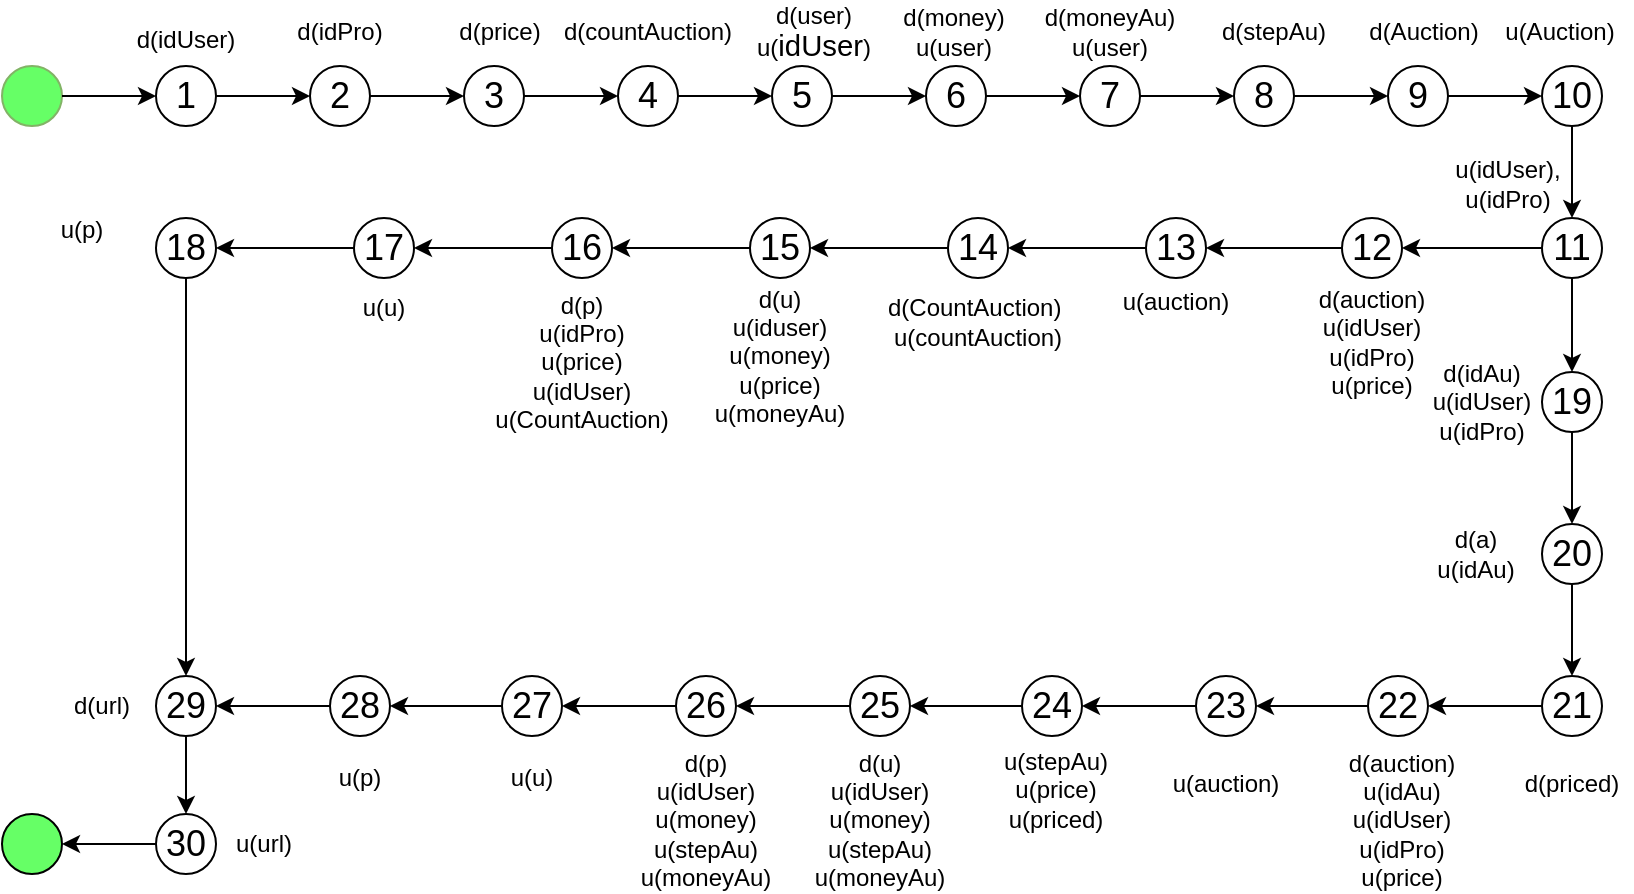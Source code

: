 <mxfile version="20.5.3" type="device" pages="2"><diagram id="gyA1B5A3xgn15-kdTmgd" name="Trang-1"><mxGraphModel dx="865" dy="476" grid="0" gridSize="10" guides="1" tooltips="1" connect="1" arrows="1" fold="1" page="1" pageScale="1" pageWidth="827" pageHeight="1169" math="0" shadow="0"><root><mxCell id="0"/><mxCell id="1" parent="0"/><mxCell id="KgHcM99Nv7FXmWauS0tB-2" value="d(idUser)" style="text;html=1;strokeColor=none;fillColor=none;align=center;verticalAlign=middle;whiteSpace=wrap;rounded=0;" parent="1" vertex="1"><mxGeometry x="78" y="174.5" width="50" height="21" as="geometry"/></mxCell><mxCell id="KgHcM99Nv7FXmWauS0tB-3" value="d(idPro)" style="text;html=1;strokeColor=none;fillColor=none;align=center;verticalAlign=middle;whiteSpace=wrap;rounded=0;" parent="1" vertex="1"><mxGeometry x="150" y="165.5" width="60" height="30" as="geometry"/></mxCell><mxCell id="KgHcM99Nv7FXmWauS0tB-4" value="d(price)" style="text;html=1;strokeColor=none;fillColor=none;align=center;verticalAlign=middle;whiteSpace=wrap;rounded=0;" parent="1" vertex="1"><mxGeometry x="230" y="165.5" width="60" height="30" as="geometry"/></mxCell><mxCell id="KgHcM99Nv7FXmWauS0tB-5" value="d(countAuction)" style="text;html=1;strokeColor=none;fillColor=none;align=center;verticalAlign=middle;whiteSpace=wrap;rounded=0;" parent="1" vertex="1"><mxGeometry x="304" y="165.5" width="60" height="30" as="geometry"/></mxCell><mxCell id="KgHcM99Nv7FXmWauS0tB-6" value="d(user)&lt;br&gt;u(&lt;span style=&quot;font-size:11.0pt;line-height:107%;&lt;br/&gt;font-family:&amp;quot;Calibri&amp;quot;,sans-serif;mso-ascii-theme-font:minor-latin;mso-fareast-font-family:&lt;br/&gt;Calibri;mso-fareast-theme-font:minor-latin;mso-hansi-theme-font:minor-latin;&lt;br/&gt;mso-bidi-font-family:&amp;quot;Times New Roman&amp;quot;;mso-bidi-theme-font:minor-bidi;&lt;br/&gt;mso-ansi-language:EN-US;mso-fareast-language:EN-US;mso-bidi-language:AR-SA&quot;&gt;idUser&lt;/span&gt;)" style="text;html=1;strokeColor=none;fillColor=none;align=center;verticalAlign=middle;whiteSpace=wrap;rounded=0;" parent="1" vertex="1"><mxGeometry x="387" y="165.5" width="60" height="30" as="geometry"/></mxCell><mxCell id="KgHcM99Nv7FXmWauS0tB-7" value="d(money)&lt;br&gt;u(user)" style="text;html=1;strokeColor=none;fillColor=none;align=center;verticalAlign=middle;whiteSpace=wrap;rounded=0;" parent="1" vertex="1"><mxGeometry x="457" y="165.5" width="60" height="30" as="geometry"/></mxCell><mxCell id="KgHcM99Nv7FXmWauS0tB-8" value="d(moneyAu)&lt;br&gt;u(user)" style="text;html=1;strokeColor=none;fillColor=none;align=center;verticalAlign=middle;whiteSpace=wrap;rounded=0;" parent="1" vertex="1"><mxGeometry x="535" y="165.5" width="60" height="30" as="geometry"/></mxCell><mxCell id="KgHcM99Nv7FXmWauS0tB-9" value="d(stepAu)" style="text;html=1;strokeColor=none;fillColor=none;align=center;verticalAlign=middle;whiteSpace=wrap;rounded=0;" parent="1" vertex="1"><mxGeometry x="617" y="165.5" width="60" height="30" as="geometry"/></mxCell><mxCell id="KgHcM99Nv7FXmWauS0tB-10" value="d(Auction)" style="text;html=1;strokeColor=none;fillColor=none;align=center;verticalAlign=middle;whiteSpace=wrap;rounded=0;" parent="1" vertex="1"><mxGeometry x="692" y="165.5" width="60" height="30" as="geometry"/></mxCell><mxCell id="KgHcM99Nv7FXmWauS0tB-11" value="u(Auction)" style="text;html=1;strokeColor=none;fillColor=none;align=center;verticalAlign=middle;whiteSpace=wrap;rounded=0;" parent="1" vertex="1"><mxGeometry x="760" y="165.5" width="60" height="30" as="geometry"/></mxCell><mxCell id="KgHcM99Nv7FXmWauS0tB-12" value="u(idUser),&lt;br&gt;u(idPro)" style="text;html=1;strokeColor=none;fillColor=none;align=center;verticalAlign=middle;whiteSpace=wrap;rounded=0;" parent="1" vertex="1"><mxGeometry x="739" y="246" width="50" height="21" as="geometry"/></mxCell><mxCell id="KgHcM99Nv7FXmWauS0tB-96" value="d(idAu)&lt;br&gt;u(idUser)&lt;br&gt;u(idPro)" style="text;html=1;strokeColor=none;fillColor=none;align=center;verticalAlign=middle;whiteSpace=wrap;rounded=0;" parent="1" vertex="1"><mxGeometry x="721" y="351" width="60" height="30" as="geometry"/></mxCell><mxCell id="DpMJpt_DllfcZc1Ymf7e-11" value="&lt;font style=&quot;font-size: 18px;&quot;&gt;6&lt;/font&gt;" style="ellipse;whiteSpace=wrap;html=1;container=0;" parent="1" vertex="1"><mxGeometry x="473" y="198" width="30" height="30" as="geometry"/></mxCell><mxCell id="DpMJpt_DllfcZc1Ymf7e-18" value="&lt;font style=&quot;font-size: 18px;&quot;&gt;7&lt;/font&gt;" style="ellipse;whiteSpace=wrap;html=1;container=0;" parent="1" vertex="1"><mxGeometry x="550" y="198" width="30" height="30" as="geometry"/></mxCell><mxCell id="DpMJpt_DllfcZc1Ymf7e-19" value="" style="edgeStyle=orthogonalEdgeStyle;rounded=0;orthogonalLoop=1;jettySize=auto;html=1;fontSize=18;" parent="1" source="DpMJpt_DllfcZc1Ymf7e-11" target="DpMJpt_DllfcZc1Ymf7e-18" edge="1"><mxGeometry relative="1" as="geometry"/></mxCell><mxCell id="DpMJpt_DllfcZc1Ymf7e-21" value="" style="edgeStyle=orthogonalEdgeStyle;rounded=0;orthogonalLoop=1;jettySize=auto;html=1;fontSize=18;" parent="1" source="DpMJpt_DllfcZc1Ymf7e-18" target="DpMJpt_DllfcZc1Ymf7e-20" edge="1"><mxGeometry relative="1" as="geometry"/></mxCell><mxCell id="DpMJpt_DllfcZc1Ymf7e-1" value="&lt;font style=&quot;font-size: 18px;&quot;&gt;1&lt;/font&gt;" style="ellipse;whiteSpace=wrap;html=1;flipH=0;flipV=1;direction=west;container=0;" parent="1" vertex="1"><mxGeometry x="88" y="198" width="30" height="30" as="geometry"/></mxCell><mxCell id="DpMJpt_DllfcZc1Ymf7e-2" value="&lt;font style=&quot;font-size: 18px;&quot;&gt;2&lt;/font&gt;" style="ellipse;whiteSpace=wrap;html=1;flipH=0;flipV=1;direction=west;container=0;" parent="1" vertex="1"><mxGeometry x="165" y="198" width="30" height="30" as="geometry"/></mxCell><mxCell id="DpMJpt_DllfcZc1Ymf7e-3" value="" style="edgeStyle=orthogonalEdgeStyle;rounded=0;orthogonalLoop=1;jettySize=auto;html=1;fontSize=18;" parent="1" source="DpMJpt_DllfcZc1Ymf7e-1" target="DpMJpt_DllfcZc1Ymf7e-2" edge="1"><mxGeometry relative="1" as="geometry"/></mxCell><mxCell id="DpMJpt_DllfcZc1Ymf7e-4" value="&lt;font style=&quot;font-size: 18px;&quot;&gt;3&lt;/font&gt;" style="ellipse;whiteSpace=wrap;html=1;flipH=0;flipV=1;direction=west;container=0;" parent="1" vertex="1"><mxGeometry x="242" y="198" width="30" height="30" as="geometry"/></mxCell><mxCell id="DpMJpt_DllfcZc1Ymf7e-17" value="" style="edgeStyle=orthogonalEdgeStyle;rounded=0;orthogonalLoop=1;jettySize=auto;html=1;fontSize=18;" parent="1" source="DpMJpt_DllfcZc1Ymf7e-2" target="DpMJpt_DllfcZc1Ymf7e-4" edge="1"><mxGeometry relative="1" as="geometry"/></mxCell><mxCell id="DpMJpt_DllfcZc1Ymf7e-6" value="&lt;font style=&quot;font-size: 18px;&quot;&gt;4&lt;/font&gt;" style="ellipse;whiteSpace=wrap;html=1;flipH=0;flipV=1;direction=west;container=0;" parent="1" vertex="1"><mxGeometry x="319" y="198" width="30" height="30" as="geometry"/></mxCell><mxCell id="DpMJpt_DllfcZc1Ymf7e-7" value="" style="edgeStyle=orthogonalEdgeStyle;rounded=0;orthogonalLoop=1;jettySize=auto;html=1;fontSize=18;" parent="1" source="DpMJpt_DllfcZc1Ymf7e-4" target="DpMJpt_DllfcZc1Ymf7e-6" edge="1"><mxGeometry relative="1" as="geometry"/></mxCell><mxCell id="DpMJpt_DllfcZc1Ymf7e-9" value="&lt;font style=&quot;font-size: 18px;&quot;&gt;5&lt;/font&gt;" style="ellipse;whiteSpace=wrap;html=1;flipH=0;flipV=1;direction=west;container=0;" parent="1" vertex="1"><mxGeometry x="396" y="198" width="30" height="30" as="geometry"/></mxCell><mxCell id="DpMJpt_DllfcZc1Ymf7e-12" value="" style="edgeStyle=orthogonalEdgeStyle;rounded=0;orthogonalLoop=1;jettySize=auto;html=1;fontSize=18;" parent="1" source="DpMJpt_DllfcZc1Ymf7e-9" target="DpMJpt_DllfcZc1Ymf7e-11" edge="1"><mxGeometry relative="1" as="geometry"/></mxCell><mxCell id="DpMJpt_DllfcZc1Ymf7e-10" value="" style="edgeStyle=orthogonalEdgeStyle;rounded=0;orthogonalLoop=1;jettySize=auto;html=1;fontSize=18;" parent="1" source="DpMJpt_DllfcZc1Ymf7e-6" target="DpMJpt_DllfcZc1Ymf7e-9" edge="1"><mxGeometry relative="1" as="geometry"/></mxCell><mxCell id="DpMJpt_DllfcZc1Ymf7e-20" value="&lt;font style=&quot;font-size: 18px;&quot;&gt;8&lt;/font&gt;" style="ellipse;whiteSpace=wrap;html=1;container=0;" parent="1" vertex="1"><mxGeometry x="627" y="198" width="30" height="30" as="geometry"/></mxCell><mxCell id="DpMJpt_DllfcZc1Ymf7e-22" value="&lt;font style=&quot;font-size: 18px;&quot;&gt;9&lt;/font&gt;" style="ellipse;whiteSpace=wrap;html=1;container=0;" parent="1" vertex="1"><mxGeometry x="704" y="198" width="30" height="30" as="geometry"/></mxCell><mxCell id="DpMJpt_DllfcZc1Ymf7e-23" value="" style="edgeStyle=orthogonalEdgeStyle;rounded=0;orthogonalLoop=1;jettySize=auto;html=1;fontSize=18;" parent="1" source="DpMJpt_DllfcZc1Ymf7e-20" target="DpMJpt_DllfcZc1Ymf7e-22" edge="1"><mxGeometry relative="1" as="geometry"/></mxCell><mxCell id="DpMJpt_DllfcZc1Ymf7e-28" value="&lt;font style=&quot;font-size: 18px;&quot;&gt;10&lt;/font&gt;" style="ellipse;whiteSpace=wrap;html=1;container=0;" parent="1" vertex="1"><mxGeometry x="781" y="198" width="30" height="30" as="geometry"/></mxCell><mxCell id="DpMJpt_DllfcZc1Ymf7e-29" value="" style="edgeStyle=orthogonalEdgeStyle;rounded=0;orthogonalLoop=1;jettySize=auto;html=1;fontSize=18;" parent="1" source="DpMJpt_DllfcZc1Ymf7e-22" target="DpMJpt_DllfcZc1Ymf7e-28" edge="1"><mxGeometry relative="1" as="geometry"/></mxCell><mxCell id="DpMJpt_DllfcZc1Ymf7e-33" value="&lt;font style=&quot;font-size: 18px;&quot;&gt;11&lt;/font&gt;" style="ellipse;whiteSpace=wrap;html=1;container=0;" parent="1" vertex="1"><mxGeometry x="781" y="274" width="30" height="30" as="geometry"/></mxCell><mxCell id="DpMJpt_DllfcZc1Ymf7e-34" value="" style="edgeStyle=orthogonalEdgeStyle;rounded=0;orthogonalLoop=1;jettySize=auto;html=1;fontSize=18;" parent="1" source="DpMJpt_DllfcZc1Ymf7e-28" target="DpMJpt_DllfcZc1Ymf7e-33" edge="1"><mxGeometry relative="1" as="geometry"/></mxCell><mxCell id="DpMJpt_DllfcZc1Ymf7e-36" value="&lt;font style=&quot;font-size: 18px;&quot;&gt;12&lt;/font&gt;" style="ellipse;whiteSpace=wrap;html=1;container=0;" parent="1" vertex="1"><mxGeometry x="681" y="274" width="30" height="30" as="geometry"/></mxCell><mxCell id="DpMJpt_DllfcZc1Ymf7e-37" value="" style="edgeStyle=orthogonalEdgeStyle;rounded=0;orthogonalLoop=1;jettySize=auto;html=1;fontSize=18;" parent="1" source="DpMJpt_DllfcZc1Ymf7e-33" target="DpMJpt_DllfcZc1Ymf7e-36" edge="1"><mxGeometry relative="1" as="geometry"/></mxCell><mxCell id="DpMJpt_DllfcZc1Ymf7e-40" value="&lt;font style=&quot;font-size: 18px;&quot;&gt;14&lt;/font&gt;" style="ellipse;whiteSpace=wrap;html=1;container=0;" parent="1" vertex="1"><mxGeometry x="484" y="274" width="30" height="30" as="geometry"/></mxCell><mxCell id="DpMJpt_DllfcZc1Ymf7e-42" value="&lt;font style=&quot;font-size: 18px;&quot;&gt;15&lt;/font&gt;" style="ellipse;whiteSpace=wrap;html=1;container=0;" parent="1" vertex="1"><mxGeometry x="385" y="274" width="30" height="30" as="geometry"/></mxCell><mxCell id="DpMJpt_DllfcZc1Ymf7e-43" value="" style="edgeStyle=orthogonalEdgeStyle;rounded=0;orthogonalLoop=1;jettySize=auto;html=1;fontSize=18;" parent="1" source="DpMJpt_DllfcZc1Ymf7e-40" target="DpMJpt_DllfcZc1Ymf7e-42" edge="1"><mxGeometry relative="1" as="geometry"/></mxCell><mxCell id="DpMJpt_DllfcZc1Ymf7e-44" value="&lt;font style=&quot;font-size: 18px;&quot;&gt;16&lt;/font&gt;" style="ellipse;whiteSpace=wrap;html=1;container=0;" parent="1" vertex="1"><mxGeometry x="286" y="274" width="30" height="30" as="geometry"/></mxCell><mxCell id="DpMJpt_DllfcZc1Ymf7e-45" value="" style="edgeStyle=orthogonalEdgeStyle;rounded=0;orthogonalLoop=1;jettySize=auto;html=1;fontSize=18;" parent="1" source="DpMJpt_DllfcZc1Ymf7e-42" target="DpMJpt_DllfcZc1Ymf7e-44" edge="1"><mxGeometry relative="1" as="geometry"/></mxCell><mxCell id="DpMJpt_DllfcZc1Ymf7e-46" value="&lt;span style=&quot;font-size: 18px;&quot;&gt;17&lt;/span&gt;" style="ellipse;whiteSpace=wrap;html=1;container=0;" parent="1" vertex="1"><mxGeometry x="187" y="274" width="30" height="30" as="geometry"/></mxCell><mxCell id="DpMJpt_DllfcZc1Ymf7e-47" value="" style="edgeStyle=orthogonalEdgeStyle;rounded=0;orthogonalLoop=1;jettySize=auto;html=1;fontSize=18;" parent="1" source="DpMJpt_DllfcZc1Ymf7e-44" target="DpMJpt_DllfcZc1Ymf7e-46" edge="1"><mxGeometry relative="1" as="geometry"/></mxCell><mxCell id="DpMJpt_DllfcZc1Ymf7e-48" value="&lt;font style=&quot;font-size: 18px;&quot;&gt;18&lt;/font&gt;" style="ellipse;whiteSpace=wrap;html=1;container=0;" parent="1" vertex="1"><mxGeometry x="88" y="274" width="30" height="30" as="geometry"/></mxCell><mxCell id="DpMJpt_DllfcZc1Ymf7e-49" value="" style="edgeStyle=orthogonalEdgeStyle;rounded=0;orthogonalLoop=1;jettySize=auto;html=1;fontSize=18;" parent="1" source="DpMJpt_DllfcZc1Ymf7e-46" target="DpMJpt_DllfcZc1Ymf7e-48" edge="1"><mxGeometry relative="1" as="geometry"/></mxCell><mxCell id="DpMJpt_DllfcZc1Ymf7e-50" value="&lt;font style=&quot;font-size: 18px;&quot;&gt;19&lt;/font&gt;" style="ellipse;whiteSpace=wrap;html=1;container=0;" parent="1" vertex="1"><mxGeometry x="781" y="351" width="30" height="30" as="geometry"/></mxCell><mxCell id="DpMJpt_DllfcZc1Ymf7e-88" value="" style="edgeStyle=orthogonalEdgeStyle;rounded=0;orthogonalLoop=1;jettySize=auto;html=1;fontSize=18;" parent="1" source="DpMJpt_DllfcZc1Ymf7e-33" target="DpMJpt_DllfcZc1Ymf7e-50" edge="1"><mxGeometry relative="1" as="geometry"/></mxCell><mxCell id="DpMJpt_DllfcZc1Ymf7e-52" value="&lt;font style=&quot;font-size: 18px;&quot;&gt;20&lt;/font&gt;" style="ellipse;whiteSpace=wrap;html=1;container=0;" parent="1" vertex="1"><mxGeometry x="781" y="427" width="30" height="30" as="geometry"/></mxCell><mxCell id="DpMJpt_DllfcZc1Ymf7e-53" value="" style="edgeStyle=orthogonalEdgeStyle;rounded=0;orthogonalLoop=1;jettySize=auto;html=1;fontSize=18;" parent="1" source="DpMJpt_DllfcZc1Ymf7e-50" target="DpMJpt_DllfcZc1Ymf7e-52" edge="1"><mxGeometry relative="1" as="geometry"/></mxCell><mxCell id="DpMJpt_DllfcZc1Ymf7e-75" value="" style="ellipse;whiteSpace=wrap;html=1;flipH=0;flipV=1;direction=west;container=0;fillColor=#66FF66;strokeColor=#82b366;" parent="1" vertex="1"><mxGeometry x="11" y="198" width="30" height="30" as="geometry"/></mxCell><mxCell id="DpMJpt_DllfcZc1Ymf7e-76" value="" style="edgeStyle=orthogonalEdgeStyle;rounded=0;orthogonalLoop=1;jettySize=auto;html=1;fontSize=18;" parent="1" source="DpMJpt_DllfcZc1Ymf7e-75" target="DpMJpt_DllfcZc1Ymf7e-1" edge="1"><mxGeometry relative="1" as="geometry"/></mxCell><mxCell id="DpMJpt_DllfcZc1Ymf7e-38" value="&lt;font style=&quot;font-size: 18px;&quot;&gt;13&lt;/font&gt;" style="ellipse;whiteSpace=wrap;html=1;container=0;" parent="1" vertex="1"><mxGeometry x="583" y="274" width="30" height="30" as="geometry"/></mxCell><mxCell id="DpMJpt_DllfcZc1Ymf7e-39" value="" style="edgeStyle=orthogonalEdgeStyle;rounded=0;orthogonalLoop=1;jettySize=auto;html=1;fontSize=18;" parent="1" source="DpMJpt_DllfcZc1Ymf7e-36" target="DpMJpt_DllfcZc1Ymf7e-38" edge="1"><mxGeometry relative="1" as="geometry"/></mxCell><mxCell id="DpMJpt_DllfcZc1Ymf7e-41" value="" style="edgeStyle=orthogonalEdgeStyle;rounded=0;orthogonalLoop=1;jettySize=auto;html=1;fontSize=18;" parent="1" source="DpMJpt_DllfcZc1Ymf7e-38" target="DpMJpt_DllfcZc1Ymf7e-40" edge="1"><mxGeometry relative="1" as="geometry"/></mxCell><mxCell id="DpMJpt_DllfcZc1Ymf7e-89" value="" style="edgeStyle=orthogonalEdgeStyle;rounded=0;orthogonalLoop=1;jettySize=auto;html=1;fontSize=18;" parent="1" source="DpMJpt_DllfcZc1Ymf7e-48" target="DpMJpt_DllfcZc1Ymf7e-70" edge="1"><mxGeometry relative="1" as="geometry"/></mxCell><mxCell id="KgHcM99Nv7FXmWauS0tB-13" value="d(auction)&lt;br&gt;u(idUser)&lt;br&gt;u(idPro)&lt;br&gt;u(price)" style="text;html=1;strokeColor=none;fillColor=none;align=center;verticalAlign=middle;whiteSpace=wrap;rounded=0;" parent="1" vertex="1"><mxGeometry x="666" y="321" width="60" height="30" as="geometry"/></mxCell><mxCell id="KgHcM99Nv7FXmWauS0tB-80" value="u(auction)" style="text;html=1;strokeColor=none;fillColor=none;align=center;verticalAlign=middle;whiteSpace=wrap;rounded=0;" parent="1" vertex="1"><mxGeometry x="568" y="301" width="60" height="30" as="geometry"/></mxCell><mxCell id="KgHcM99Nv7FXmWauS0tB-81" value="&lt;span&gt;d(CountAuction)&amp;nbsp;&lt;br&gt;u(countAuction)&lt;br&gt;&lt;/span&gt;" style="text;html=1;strokeColor=none;fillColor=none;align=center;verticalAlign=middle;whiteSpace=wrap;rounded=0;" parent="1" vertex="1"><mxGeometry x="469" y="311" width="60" height="30" as="geometry"/></mxCell><mxCell id="KgHcM99Nv7FXmWauS0tB-82" value="d(u)&lt;br&gt;u(iduser)&lt;br&gt;u(money)&lt;br&gt;u(price)&lt;br&gt;u(moneyAu)" style="text;html=1;strokeColor=none;fillColor=none;align=center;verticalAlign=middle;whiteSpace=wrap;rounded=0;" parent="1" vertex="1"><mxGeometry x="370" y="328" width="60" height="30" as="geometry"/></mxCell><mxCell id="KgHcM99Nv7FXmWauS0tB-83" value="d(p)&lt;br&gt;u(idPro)&lt;br&gt;u(price)&lt;br&gt;u(idUser)&lt;br&gt;u(CountAuction)" style="text;html=1;strokeColor=none;fillColor=none;align=center;verticalAlign=middle;whiteSpace=wrap;rounded=0;" parent="1" vertex="1"><mxGeometry x="271" y="331" width="60" height="30" as="geometry"/></mxCell><mxCell id="KgHcM99Nv7FXmWauS0tB-84" value="u(u)" style="text;html=1;strokeColor=none;fillColor=none;align=center;verticalAlign=middle;whiteSpace=wrap;rounded=0;" parent="1" vertex="1"><mxGeometry x="172" y="304" width="60" height="30" as="geometry"/></mxCell><mxCell id="KgHcM99Nv7FXmWauS0tB-85" value="u(p)" style="text;html=1;strokeColor=none;fillColor=none;align=center;verticalAlign=middle;whiteSpace=wrap;rounded=0;" parent="1" vertex="1"><mxGeometry x="21" y="265" width="60" height="30" as="geometry"/></mxCell><mxCell id="DpMJpt_DllfcZc1Ymf7e-55" value="" style="edgeStyle=orthogonalEdgeStyle;rounded=0;orthogonalLoop=1;jettySize=auto;html=1;fontSize=18;" parent="1" source="DpMJpt_DllfcZc1Ymf7e-52" target="DpMJpt_DllfcZc1Ymf7e-54" edge="1"><mxGeometry relative="1" as="geometry"/></mxCell><mxCell id="KgHcM99Nv7FXmWauS0tB-95" value="d(a)&lt;br&gt;u(idAu)" style="text;html=1;strokeColor=none;fillColor=none;align=center;verticalAlign=middle;whiteSpace=wrap;rounded=0;" parent="1" vertex="1"><mxGeometry x="718" y="427" width="60" height="30" as="geometry"/></mxCell><mxCell id="KgHcM99Nv7FXmWauS0tB-93" value="d(priced)" style="text;html=1;strokeColor=none;fillColor=none;align=center;verticalAlign=middle;whiteSpace=wrap;rounded=0;" parent="1" vertex="1"><mxGeometry x="766" y="542" width="60" height="30" as="geometry"/></mxCell><mxCell id="DpMJpt_DllfcZc1Ymf7e-77" value="" style="ellipse;whiteSpace=wrap;html=1;container=0;fillColor=#66FF66;" parent="1" vertex="1"><mxGeometry x="11" y="572" width="30" height="30" as="geometry"/></mxCell><mxCell id="DpMJpt_DllfcZc1Ymf7e-72" value="&lt;font style=&quot;font-size: 18px;&quot;&gt;30&lt;/font&gt;" style="ellipse;whiteSpace=wrap;html=1;container=0;" parent="1" vertex="1"><mxGeometry x="88" y="572" width="30" height="30" as="geometry"/></mxCell><mxCell id="DpMJpt_DllfcZc1Ymf7e-78" value="" style="edgeStyle=orthogonalEdgeStyle;rounded=0;orthogonalLoop=1;jettySize=auto;html=1;fontSize=18;" parent="1" source="DpMJpt_DllfcZc1Ymf7e-72" target="DpMJpt_DllfcZc1Ymf7e-77" edge="1"><mxGeometry relative="1" as="geometry"/></mxCell><mxCell id="DpMJpt_DllfcZc1Ymf7e-91" value="" style="edgeStyle=orthogonalEdgeStyle;rounded=0;orthogonalLoop=1;jettySize=auto;html=1;fontSize=18;" parent="1" source="DpMJpt_DllfcZc1Ymf7e-70" target="DpMJpt_DllfcZc1Ymf7e-72" edge="1"><mxGeometry relative="1" as="geometry"/></mxCell><mxCell id="KgHcM99Nv7FXmWauS0tB-87" value="u(url)" style="text;html=1;strokeColor=none;fillColor=none;align=center;verticalAlign=middle;whiteSpace=wrap;rounded=0;" parent="1" vertex="1"><mxGeometry x="112" y="572" width="60" height="30" as="geometry"/></mxCell><mxCell id="KgHcM99Nv7FXmWauS0tB-88" value="u(p)" style="text;html=1;strokeColor=none;fillColor=none;align=center;verticalAlign=middle;whiteSpace=wrap;rounded=0;" parent="1" vertex="1"><mxGeometry x="160" y="539" width="60" height="30" as="geometry"/></mxCell><mxCell id="KgHcM99Nv7FXmWauS0tB-89" value="u(u)" style="text;html=1;strokeColor=none;fillColor=none;align=center;verticalAlign=middle;whiteSpace=wrap;rounded=0;" parent="1" vertex="1"><mxGeometry x="246" y="539" width="60" height="30" as="geometry"/></mxCell><mxCell id="KgHcM99Nv7FXmWauS0tB-90" value="d(p)&lt;br&gt;u(idUser)&lt;br&gt;u(money)&lt;br&gt;u(stepAu)&lt;br&gt;u(moneyAu)&lt;br&gt;" style="text;html=1;strokeColor=none;fillColor=none;align=center;verticalAlign=middle;whiteSpace=wrap;rounded=0;" parent="1" vertex="1"><mxGeometry x="333" y="560" width="60" height="30" as="geometry"/></mxCell><mxCell id="KgHcM99Nv7FXmWauS0tB-91" value="u(stepAu)&lt;br&gt;u(price)&lt;br&gt;u(priced)" style="text;html=1;strokeColor=none;fillColor=none;align=center;verticalAlign=middle;whiteSpace=wrap;rounded=0;" parent="1" vertex="1"><mxGeometry x="508" y="545" width="60" height="30" as="geometry"/></mxCell><mxCell id="KgHcM99Nv7FXmWauS0tB-92" value="u(auction)" style="text;html=1;strokeColor=none;fillColor=none;align=center;verticalAlign=middle;whiteSpace=wrap;rounded=0;" parent="1" vertex="1"><mxGeometry x="593" y="542" width="60" height="30" as="geometry"/></mxCell><mxCell id="KgHcM99Nv7FXmWauS0tB-94" value="d(auction)&lt;br&gt;u(idAu)&lt;br&gt;u(idUser)&lt;br&gt;u(idPro)&lt;br&gt;u(price)" style="text;html=1;strokeColor=none;fillColor=none;align=center;verticalAlign=middle;whiteSpace=wrap;rounded=0;" parent="1" vertex="1"><mxGeometry x="681" y="560" width="60" height="30" as="geometry"/></mxCell><mxCell id="DpMJpt_DllfcZc1Ymf7e-54" value="&lt;font style=&quot;font-size: 18px;&quot;&gt;21&lt;/font&gt;" style="ellipse;whiteSpace=wrap;html=1;container=0;" parent="1" vertex="1"><mxGeometry x="781" y="503" width="30" height="30" as="geometry"/></mxCell><mxCell id="DpMJpt_DllfcZc1Ymf7e-57" value="" style="edgeStyle=orthogonalEdgeStyle;rounded=0;orthogonalLoop=1;jettySize=auto;html=1;fontSize=18;" parent="1" source="DpMJpt_DllfcZc1Ymf7e-54" target="DpMJpt_DllfcZc1Ymf7e-56" edge="1"><mxGeometry relative="1" as="geometry"/></mxCell><mxCell id="DpMJpt_DllfcZc1Ymf7e-56" value="&lt;font style=&quot;font-size: 18px;&quot;&gt;22&lt;/font&gt;" style="ellipse;whiteSpace=wrap;html=1;container=0;" parent="1" vertex="1"><mxGeometry x="694" y="503" width="30" height="30" as="geometry"/></mxCell><mxCell id="DpMJpt_DllfcZc1Ymf7e-58" value="&lt;font style=&quot;font-size: 18px;&quot;&gt;23&lt;/font&gt;" style="ellipse;whiteSpace=wrap;html=1;container=0;" parent="1" vertex="1"><mxGeometry x="608" y="503" width="30" height="30" as="geometry"/></mxCell><mxCell id="DpMJpt_DllfcZc1Ymf7e-59" value="" style="edgeStyle=orthogonalEdgeStyle;rounded=0;orthogonalLoop=1;jettySize=auto;html=1;fontSize=18;" parent="1" source="DpMJpt_DllfcZc1Ymf7e-56" target="DpMJpt_DllfcZc1Ymf7e-58" edge="1"><mxGeometry relative="1" as="geometry"/></mxCell><mxCell id="DpMJpt_DllfcZc1Ymf7e-60" value="&lt;font style=&quot;font-size: 18px;&quot;&gt;24&lt;/font&gt;" style="ellipse;whiteSpace=wrap;html=1;container=0;" parent="1" vertex="1"><mxGeometry x="521" y="503" width="30" height="30" as="geometry"/></mxCell><mxCell id="DpMJpt_DllfcZc1Ymf7e-61" value="" style="edgeStyle=orthogonalEdgeStyle;rounded=0;orthogonalLoop=1;jettySize=auto;html=1;fontSize=18;" parent="1" source="DpMJpt_DllfcZc1Ymf7e-58" target="DpMJpt_DllfcZc1Ymf7e-60" edge="1"><mxGeometry relative="1" as="geometry"/></mxCell><mxCell id="DpMJpt_DllfcZc1Ymf7e-62" value="&lt;font style=&quot;font-size: 18px;&quot;&gt;25&lt;/font&gt;" style="ellipse;whiteSpace=wrap;html=1;container=0;" parent="1" vertex="1"><mxGeometry x="435" y="503" width="30" height="30" as="geometry"/></mxCell><mxCell id="DpMJpt_DllfcZc1Ymf7e-63" value="" style="edgeStyle=orthogonalEdgeStyle;rounded=0;orthogonalLoop=1;jettySize=auto;html=1;fontSize=18;" parent="1" source="DpMJpt_DllfcZc1Ymf7e-60" target="DpMJpt_DllfcZc1Ymf7e-62" edge="1"><mxGeometry relative="1" as="geometry"/></mxCell><mxCell id="DpMJpt_DllfcZc1Ymf7e-64" value="&lt;font style=&quot;font-size: 18px;&quot;&gt;26&lt;/font&gt;" style="ellipse;whiteSpace=wrap;html=1;container=0;" parent="1" vertex="1"><mxGeometry x="348" y="503" width="30" height="30" as="geometry"/></mxCell><mxCell id="DpMJpt_DllfcZc1Ymf7e-65" value="" style="edgeStyle=orthogonalEdgeStyle;rounded=0;orthogonalLoop=1;jettySize=auto;html=1;fontSize=18;" parent="1" source="DpMJpt_DllfcZc1Ymf7e-62" target="DpMJpt_DllfcZc1Ymf7e-64" edge="1"><mxGeometry relative="1" as="geometry"/></mxCell><mxCell id="DpMJpt_DllfcZc1Ymf7e-66" value="&lt;font style=&quot;font-size: 18px;&quot;&gt;27&lt;/font&gt;" style="ellipse;whiteSpace=wrap;html=1;container=0;" parent="1" vertex="1"><mxGeometry x="261" y="503" width="30" height="30" as="geometry"/></mxCell><mxCell id="DpMJpt_DllfcZc1Ymf7e-67" value="" style="edgeStyle=orthogonalEdgeStyle;rounded=0;orthogonalLoop=1;jettySize=auto;html=1;fontSize=18;" parent="1" source="DpMJpt_DllfcZc1Ymf7e-64" target="DpMJpt_DllfcZc1Ymf7e-66" edge="1"><mxGeometry relative="1" as="geometry"/></mxCell><mxCell id="DpMJpt_DllfcZc1Ymf7e-68" value="&lt;font style=&quot;font-size: 18px;&quot;&gt;28&lt;/font&gt;" style="ellipse;whiteSpace=wrap;html=1;container=0;" parent="1" vertex="1"><mxGeometry x="175" y="503" width="30" height="30" as="geometry"/></mxCell><mxCell id="DpMJpt_DllfcZc1Ymf7e-69" value="" style="edgeStyle=orthogonalEdgeStyle;rounded=0;orthogonalLoop=1;jettySize=auto;html=1;fontSize=18;" parent="1" source="DpMJpt_DllfcZc1Ymf7e-66" target="DpMJpt_DllfcZc1Ymf7e-68" edge="1"><mxGeometry relative="1" as="geometry"/></mxCell><mxCell id="DpMJpt_DllfcZc1Ymf7e-70" value="&lt;font style=&quot;font-size: 18px;&quot;&gt;29&lt;/font&gt;" style="ellipse;whiteSpace=wrap;html=1;container=0;" parent="1" vertex="1"><mxGeometry x="88" y="503" width="30" height="30" as="geometry"/></mxCell><mxCell id="DpMJpt_DllfcZc1Ymf7e-90" value="" style="edgeStyle=orthogonalEdgeStyle;rounded=0;orthogonalLoop=1;jettySize=auto;html=1;fontSize=18;" parent="1" source="DpMJpt_DllfcZc1Ymf7e-68" target="DpMJpt_DllfcZc1Ymf7e-70" edge="1"><mxGeometry relative="1" as="geometry"/></mxCell><mxCell id="GeBNAmss1Rhvfe_ZhdH5-7" value="d(u)&lt;br&gt;u(idUser)&lt;br&gt;u(money)&lt;br&gt;u(stepAu)&lt;br&gt;u(moneyAu)" style="text;html=1;strokeColor=none;fillColor=none;align=center;verticalAlign=middle;whiteSpace=wrap;rounded=0;" vertex="1" parent="1"><mxGeometry x="420" y="560" width="60" height="30" as="geometry"/></mxCell><mxCell id="GeBNAmss1Rhvfe_ZhdH5-11" value="d(url)" style="text;html=1;strokeColor=none;fillColor=none;align=center;verticalAlign=middle;whiteSpace=wrap;rounded=0;" vertex="1" parent="1"><mxGeometry x="31" y="503" width="60" height="30" as="geometry"/></mxCell></root></mxGraphModel></diagram><diagram id="FIjKv_CvNYF_2Pt5o0lg" name="Trang-2"><mxGraphModel dx="1038" dy="571" grid="1" gridSize="10" guides="1" tooltips="1" connect="1" arrows="1" fold="1" page="1" pageScale="1" pageWidth="827" pageHeight="1169" math="0" shadow="0"><root><mxCell id="0"/><mxCell id="1" parent="0"/></root></mxGraphModel></diagram></mxfile>